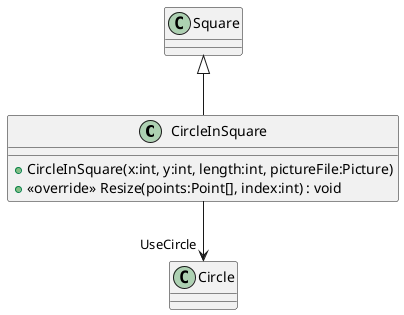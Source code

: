 @startuml
class CircleInSquare {
    + CircleInSquare(x:int, y:int, length:int, pictureFile:Picture)
    + <<override>> Resize(points:Point[], index:int) : void
}
Square <|-- CircleInSquare
CircleInSquare --> "UseCircle" Circle
@enduml

